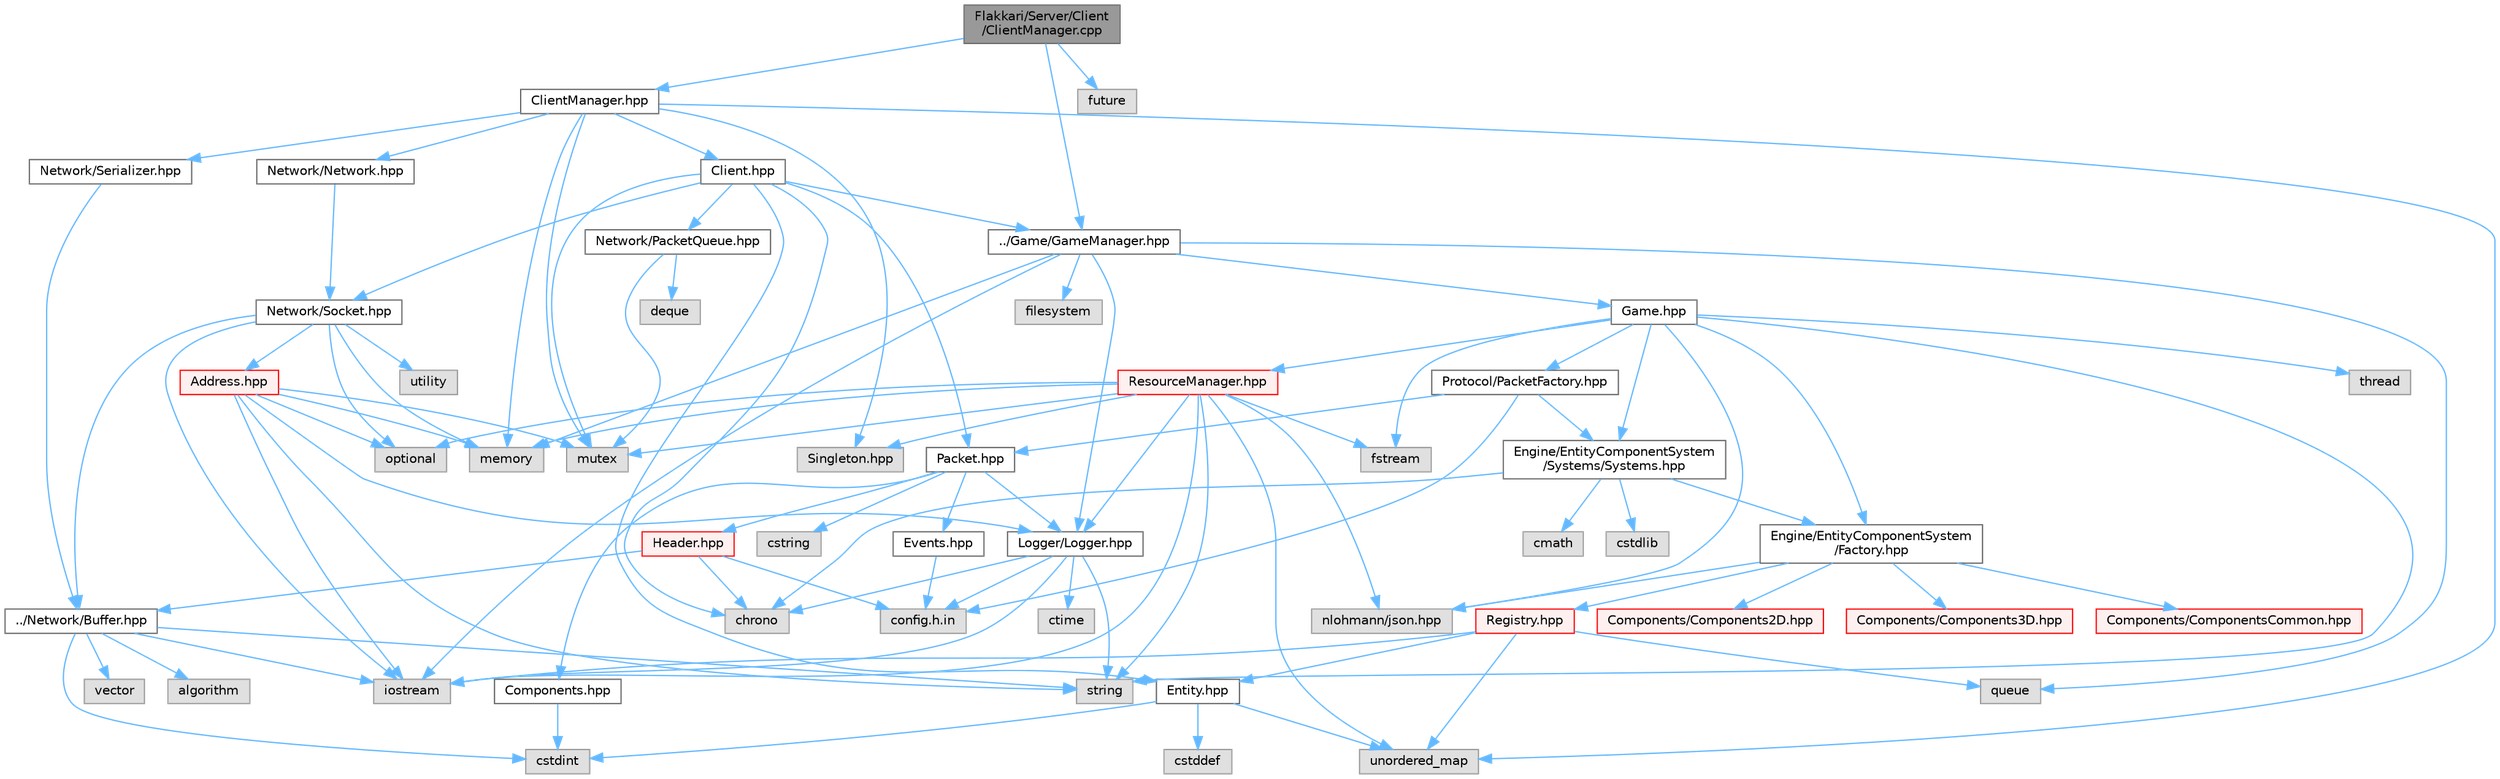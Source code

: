 digraph "Flakkari/Server/Client/ClientManager.cpp"
{
 // LATEX_PDF_SIZE
  bgcolor="transparent";
  edge [fontname=Helvetica,fontsize=10,labelfontname=Helvetica,labelfontsize=10];
  node [fontname=Helvetica,fontsize=10,shape=box,height=0.2,width=0.4];
  Node1 [id="Node000001",label="Flakkari/Server/Client\l/ClientManager.cpp",height=0.2,width=0.4,color="gray40", fillcolor="grey60", style="filled", fontcolor="black",tooltip=" "];
  Node1 -> Node2 [id="edge1_Node000001_Node000002",color="steelblue1",style="solid",tooltip=" "];
  Node2 [id="Node000002",label="ClientManager.hpp",height=0.2,width=0.4,color="grey40", fillcolor="white", style="filled",URL="$d8/dff/ClientManager_8hpp.html",tooltip=" "];
  Node2 -> Node3 [id="edge2_Node000002_Node000003",color="steelblue1",style="solid",tooltip=" "];
  Node3 [id="Node000003",label="Client.hpp",height=0.2,width=0.4,color="grey40", fillcolor="white", style="filled",URL="$d3/d8e/Client_8hpp.html",tooltip=" "];
  Node3 -> Node4 [id="edge3_Node000003_Node000004",color="steelblue1",style="solid",tooltip=" "];
  Node4 [id="Node000004",label="chrono",height=0.2,width=0.4,color="grey60", fillcolor="#E0E0E0", style="filled",tooltip=" "];
  Node3 -> Node5 [id="edge4_Node000003_Node000005",color="steelblue1",style="solid",tooltip=" "];
  Node5 [id="Node000005",label="mutex",height=0.2,width=0.4,color="grey60", fillcolor="#E0E0E0", style="filled",tooltip=" "];
  Node3 -> Node6 [id="edge5_Node000003_Node000006",color="steelblue1",style="solid",tooltip=" "];
  Node6 [id="Node000006",label="../Game/GameManager.hpp",height=0.2,width=0.4,color="grey40", fillcolor="white", style="filled",URL="$d6/d27/GameManager_8hpp.html",tooltip=" "];
  Node6 -> Node7 [id="edge6_Node000006_Node000007",color="steelblue1",style="solid",tooltip=" "];
  Node7 [id="Node000007",label="filesystem",height=0.2,width=0.4,color="grey60", fillcolor="#E0E0E0", style="filled",tooltip=" "];
  Node6 -> Node8 [id="edge7_Node000006_Node000008",color="steelblue1",style="solid",tooltip=" "];
  Node8 [id="Node000008",label="iostream",height=0.2,width=0.4,color="grey60", fillcolor="#E0E0E0", style="filled",tooltip=" "];
  Node6 -> Node9 [id="edge8_Node000006_Node000009",color="steelblue1",style="solid",tooltip=" "];
  Node9 [id="Node000009",label="memory",height=0.2,width=0.4,color="grey60", fillcolor="#E0E0E0", style="filled",tooltip=" "];
  Node6 -> Node10 [id="edge9_Node000006_Node000010",color="steelblue1",style="solid",tooltip=" "];
  Node10 [id="Node000010",label="queue",height=0.2,width=0.4,color="grey60", fillcolor="#E0E0E0", style="filled",tooltip=" "];
  Node6 -> Node11 [id="edge10_Node000006_Node000011",color="steelblue1",style="solid",tooltip=" "];
  Node11 [id="Node000011",label="Game.hpp",height=0.2,width=0.4,color="grey40", fillcolor="white", style="filled",URL="$d5/d4b/Game_8hpp.html",tooltip=" "];
  Node11 -> Node12 [id="edge11_Node000011_Node000012",color="steelblue1",style="solid",tooltip=" "];
  Node12 [id="Node000012",label="fstream",height=0.2,width=0.4,color="grey60", fillcolor="#E0E0E0", style="filled",tooltip=" "];
  Node11 -> Node13 [id="edge12_Node000011_Node000013",color="steelblue1",style="solid",tooltip=" "];
  Node13 [id="Node000013",label="nlohmann/json.hpp",height=0.2,width=0.4,color="grey60", fillcolor="#E0E0E0", style="filled",tooltip=" "];
  Node11 -> Node14 [id="edge13_Node000011_Node000014",color="steelblue1",style="solid",tooltip=" "];
  Node14 [id="Node000014",label="string",height=0.2,width=0.4,color="grey60", fillcolor="#E0E0E0", style="filled",tooltip=" "];
  Node11 -> Node15 [id="edge14_Node000011_Node000015",color="steelblue1",style="solid",tooltip=" "];
  Node15 [id="Node000015",label="thread",height=0.2,width=0.4,color="grey60", fillcolor="#E0E0E0", style="filled",tooltip=" "];
  Node11 -> Node16 [id="edge15_Node000011_Node000016",color="steelblue1",style="solid",tooltip=" "];
  Node16 [id="Node000016",label="Engine/EntityComponentSystem\l/Factory.hpp",height=0.2,width=0.4,color="grey40", fillcolor="white", style="filled",URL="$d5/d03/Factory_8hpp.html",tooltip=" "];
  Node16 -> Node13 [id="edge16_Node000016_Node000013",color="steelblue1",style="solid",tooltip=" "];
  Node16 -> Node17 [id="edge17_Node000016_Node000017",color="steelblue1",style="solid",tooltip=" "];
  Node17 [id="Node000017",label="Registry.hpp",height=0.2,width=0.4,color="red", fillcolor="#FFF0F0", style="filled",URL="$db/dd1/Registry_8hpp.html",tooltip=" "];
  Node17 -> Node18 [id="edge18_Node000017_Node000018",color="steelblue1",style="solid",tooltip=" "];
  Node18 [id="Node000018",label="Entity.hpp",height=0.2,width=0.4,color="grey40", fillcolor="white", style="filled",URL="$de/da6/Entity_8hpp.html",tooltip=" "];
  Node18 -> Node19 [id="edge19_Node000018_Node000019",color="steelblue1",style="solid",tooltip=" "];
  Node19 [id="Node000019",label="cstddef",height=0.2,width=0.4,color="grey60", fillcolor="#E0E0E0", style="filled",tooltip=" "];
  Node18 -> Node20 [id="edge20_Node000018_Node000020",color="steelblue1",style="solid",tooltip=" "];
  Node20 [id="Node000020",label="cstdint",height=0.2,width=0.4,color="grey60", fillcolor="#E0E0E0", style="filled",tooltip=" "];
  Node18 -> Node21 [id="edge21_Node000018_Node000021",color="steelblue1",style="solid",tooltip=" "];
  Node21 [id="Node000021",label="unordered_map",height=0.2,width=0.4,color="grey60", fillcolor="#E0E0E0", style="filled",tooltip=" "];
  Node17 -> Node8 [id="edge22_Node000017_Node000008",color="steelblue1",style="solid",tooltip=" "];
  Node17 -> Node10 [id="edge23_Node000017_Node000010",color="steelblue1",style="solid",tooltip=" "];
  Node17 -> Node21 [id="edge24_Node000017_Node000021",color="steelblue1",style="solid",tooltip=" "];
  Node16 -> Node32 [id="edge25_Node000016_Node000032",color="steelblue1",style="solid",tooltip=" "];
  Node32 [id="Node000032",label="Components/Components2D.hpp",height=0.2,width=0.4,color="red", fillcolor="#FFF0F0", style="filled",URL="$d0/d43/Components2D_8hpp.html",tooltip=" "];
  Node16 -> Node41 [id="edge26_Node000016_Node000041",color="steelblue1",style="solid",tooltip=" "];
  Node41 [id="Node000041",label="Components/Components3D.hpp",height=0.2,width=0.4,color="red", fillcolor="#FFF0F0", style="filled",URL="$df/d72/Components3D_8hpp.html",tooltip=" "];
  Node16 -> Node48 [id="edge27_Node000016_Node000048",color="steelblue1",style="solid",tooltip=" "];
  Node48 [id="Node000048",label="Components/ComponentsCommon.hpp",height=0.2,width=0.4,color="red", fillcolor="#FFF0F0", style="filled",URL="$d1/d37/ComponentsCommon_8hpp.html",tooltip=" "];
  Node11 -> Node63 [id="edge28_Node000011_Node000063",color="steelblue1",style="solid",tooltip=" "];
  Node63 [id="Node000063",label="Engine/EntityComponentSystem\l/Systems/Systems.hpp",height=0.2,width=0.4,color="grey40", fillcolor="white", style="filled",URL="$d8/d3d/Systems_8hpp.html",tooltip=" "];
  Node63 -> Node16 [id="edge29_Node000063_Node000016",color="steelblue1",style="solid",tooltip=" "];
  Node63 -> Node4 [id="edge30_Node000063_Node000004",color="steelblue1",style="solid",tooltip=" "];
  Node63 -> Node35 [id="edge31_Node000063_Node000035",color="steelblue1",style="solid",tooltip=" "];
  Node35 [id="Node000035",label="cmath",height=0.2,width=0.4,color="grey60", fillcolor="#E0E0E0", style="filled",tooltip=" "];
  Node63 -> Node64 [id="edge32_Node000063_Node000064",color="steelblue1",style="solid",tooltip=" "];
  Node64 [id="Node000064",label="cstdlib",height=0.2,width=0.4,color="grey60", fillcolor="#E0E0E0", style="filled",tooltip=" "];
  Node11 -> Node65 [id="edge33_Node000011_Node000065",color="steelblue1",style="solid",tooltip=" "];
  Node65 [id="Node000065",label="Protocol/PacketFactory.hpp",height=0.2,width=0.4,color="grey40", fillcolor="white", style="filled",URL="$d7/d61/PacketFactory_8hpp.html",tooltip=" "];
  Node65 -> Node36 [id="edge34_Node000065_Node000036",color="steelblue1",style="solid",tooltip=" "];
  Node36 [id="Node000036",label="config.h.in",height=0.2,width=0.4,color="grey60", fillcolor="#E0E0E0", style="filled",tooltip=" "];
  Node65 -> Node63 [id="edge35_Node000065_Node000063",color="steelblue1",style="solid",tooltip=" "];
  Node65 -> Node66 [id="edge36_Node000065_Node000066",color="steelblue1",style="solid",tooltip=" "];
  Node66 [id="Node000066",label="Packet.hpp",height=0.2,width=0.4,color="grey40", fillcolor="white", style="filled",URL="$db/d1b/Packet_8hpp.html",tooltip=" "];
  Node66 -> Node67 [id="edge37_Node000066_Node000067",color="steelblue1",style="solid",tooltip=" "];
  Node67 [id="Node000067",label="Components.hpp",height=0.2,width=0.4,color="grey40", fillcolor="white", style="filled",URL="$d1/d3b/Components_8hpp.html",tooltip=" "];
  Node67 -> Node20 [id="edge38_Node000067_Node000020",color="steelblue1",style="solid",tooltip=" "];
  Node66 -> Node68 [id="edge39_Node000066_Node000068",color="steelblue1",style="solid",tooltip=" "];
  Node68 [id="Node000068",label="Events.hpp",height=0.2,width=0.4,color="grey40", fillcolor="white", style="filled",URL="$d0/d4e/Events_8hpp.html",tooltip=" "];
  Node68 -> Node36 [id="edge40_Node000068_Node000036",color="steelblue1",style="solid",tooltip=" "];
  Node66 -> Node69 [id="edge41_Node000066_Node000069",color="steelblue1",style="solid",tooltip=" "];
  Node69 [id="Node000069",label="Header.hpp",height=0.2,width=0.4,color="red", fillcolor="#FFF0F0", style="filled",URL="$d4/d64/Header_8hpp.html",tooltip=" "];
  Node69 -> Node36 [id="edge42_Node000069_Node000036",color="steelblue1",style="solid",tooltip=" "];
  Node69 -> Node70 [id="edge43_Node000069_Node000070",color="steelblue1",style="solid",tooltip=" "];
  Node70 [id="Node000070",label="../Network/Buffer.hpp",height=0.2,width=0.4,color="grey40", fillcolor="white", style="filled",URL="$d8/d36/Buffer_8hpp.html",tooltip=" "];
  Node70 -> Node23 [id="edge44_Node000070_Node000023",color="steelblue1",style="solid",tooltip=" "];
  Node23 [id="Node000023",label="algorithm",height=0.2,width=0.4,color="grey60", fillcolor="#E0E0E0", style="filled",tooltip=" "];
  Node70 -> Node20 [id="edge45_Node000070_Node000020",color="steelblue1",style="solid",tooltip=" "];
  Node70 -> Node8 [id="edge46_Node000070_Node000008",color="steelblue1",style="solid",tooltip=" "];
  Node70 -> Node14 [id="edge47_Node000070_Node000014",color="steelblue1",style="solid",tooltip=" "];
  Node70 -> Node26 [id="edge48_Node000070_Node000026",color="steelblue1",style="solid",tooltip=" "];
  Node26 [id="Node000026",label="vector",height=0.2,width=0.4,color="grey60", fillcolor="#E0E0E0", style="filled",tooltip=" "];
  Node69 -> Node4 [id="edge49_Node000069_Node000004",color="steelblue1",style="solid",tooltip=" "];
  Node66 -> Node72 [id="edge50_Node000066_Node000072",color="steelblue1",style="solid",tooltip=" "];
  Node72 [id="Node000072",label="Logger/Logger.hpp",height=0.2,width=0.4,color="grey40", fillcolor="white", style="filled",URL="$d9/d11/Logger_8hpp.html",tooltip=" "];
  Node72 -> Node36 [id="edge51_Node000072_Node000036",color="steelblue1",style="solid",tooltip=" "];
  Node72 -> Node4 [id="edge52_Node000072_Node000004",color="steelblue1",style="solid",tooltip=" "];
  Node72 -> Node73 [id="edge53_Node000072_Node000073",color="steelblue1",style="solid",tooltip=" "];
  Node73 [id="Node000073",label="ctime",height=0.2,width=0.4,color="grey60", fillcolor="#E0E0E0", style="filled",tooltip=" "];
  Node72 -> Node8 [id="edge54_Node000072_Node000008",color="steelblue1",style="solid",tooltip=" "];
  Node72 -> Node14 [id="edge55_Node000072_Node000014",color="steelblue1",style="solid",tooltip=" "];
  Node66 -> Node54 [id="edge56_Node000066_Node000054",color="steelblue1",style="solid",tooltip=" "];
  Node54 [id="Node000054",label="cstring",height=0.2,width=0.4,color="grey60", fillcolor="#E0E0E0", style="filled",tooltip=" "];
  Node11 -> Node74 [id="edge57_Node000011_Node000074",color="steelblue1",style="solid",tooltip=" "];
  Node74 [id="Node000074",label="ResourceManager.hpp",height=0.2,width=0.4,color="red", fillcolor="#FFF0F0", style="filled",URL="$db/d16/ResourceManager_8hpp.html",tooltip=" "];
  Node74 -> Node75 [id="edge58_Node000074_Node000075",color="steelblue1",style="solid",tooltip=" "];
  Node75 [id="Node000075",label="Singleton.hpp",height=0.2,width=0.4,color="grey60", fillcolor="#E0E0E0", style="filled",tooltip=" "];
  Node74 -> Node12 [id="edge59_Node000074_Node000012",color="steelblue1",style="solid",tooltip=" "];
  Node74 -> Node8 [id="edge60_Node000074_Node000008",color="steelblue1",style="solid",tooltip=" "];
  Node74 -> Node9 [id="edge61_Node000074_Node000009",color="steelblue1",style="solid",tooltip=" "];
  Node74 -> Node5 [id="edge62_Node000074_Node000005",color="steelblue1",style="solid",tooltip=" "];
  Node74 -> Node13 [id="edge63_Node000074_Node000013",color="steelblue1",style="solid",tooltip=" "];
  Node74 -> Node24 [id="edge64_Node000074_Node000024",color="steelblue1",style="solid",tooltip=" "];
  Node24 [id="Node000024",label="optional",height=0.2,width=0.4,color="grey60", fillcolor="#E0E0E0", style="filled",tooltip=" "];
  Node74 -> Node14 [id="edge65_Node000074_Node000014",color="steelblue1",style="solid",tooltip=" "];
  Node74 -> Node21 [id="edge66_Node000074_Node000021",color="steelblue1",style="solid",tooltip=" "];
  Node74 -> Node72 [id="edge67_Node000074_Node000072",color="steelblue1",style="solid",tooltip=" "];
  Node6 -> Node72 [id="edge68_Node000006_Node000072",color="steelblue1",style="solid",tooltip=" "];
  Node3 -> Node18 [id="edge69_Node000003_Node000018",color="steelblue1",style="solid",tooltip=" "];
  Node3 -> Node77 [id="edge70_Node000003_Node000077",color="steelblue1",style="solid",tooltip=" "];
  Node77 [id="Node000077",label="Network/PacketQueue.hpp",height=0.2,width=0.4,color="grey40", fillcolor="white", style="filled",URL="$d3/dd3/PacketQueue_8hpp.html",tooltip=" "];
  Node77 -> Node78 [id="edge71_Node000077_Node000078",color="steelblue1",style="solid",tooltip=" "];
  Node78 [id="Node000078",label="deque",height=0.2,width=0.4,color="grey60", fillcolor="#E0E0E0", style="filled",tooltip=" "];
  Node77 -> Node5 [id="edge72_Node000077_Node000005",color="steelblue1",style="solid",tooltip=" "];
  Node3 -> Node79 [id="edge73_Node000003_Node000079",color="steelblue1",style="solid",tooltip=" "];
  Node79 [id="Node000079",label="Network/Socket.hpp",height=0.2,width=0.4,color="grey40", fillcolor="white", style="filled",URL="$dd/df5/Socket_8hpp.html",tooltip=" "];
  Node79 -> Node80 [id="edge74_Node000079_Node000080",color="steelblue1",style="solid",tooltip=" "];
  Node80 [id="Node000080",label="Address.hpp",height=0.2,width=0.4,color="red", fillcolor="#FFF0F0", style="filled",URL="$d4/d47/Address_8hpp.html",tooltip=" "];
  Node80 -> Node8 [id="edge75_Node000080_Node000008",color="steelblue1",style="solid",tooltip=" "];
  Node80 -> Node9 [id="edge76_Node000080_Node000009",color="steelblue1",style="solid",tooltip=" "];
  Node80 -> Node5 [id="edge77_Node000080_Node000005",color="steelblue1",style="solid",tooltip=" "];
  Node80 -> Node24 [id="edge78_Node000080_Node000024",color="steelblue1",style="solid",tooltip=" "];
  Node80 -> Node14 [id="edge79_Node000080_Node000014",color="steelblue1",style="solid",tooltip=" "];
  Node80 -> Node72 [id="edge80_Node000080_Node000072",color="steelblue1",style="solid",tooltip=" "];
  Node79 -> Node70 [id="edge81_Node000079_Node000070",color="steelblue1",style="solid",tooltip=" "];
  Node79 -> Node8 [id="edge82_Node000079_Node000008",color="steelblue1",style="solid",tooltip=" "];
  Node79 -> Node9 [id="edge83_Node000079_Node000009",color="steelblue1",style="solid",tooltip=" "];
  Node79 -> Node24 [id="edge84_Node000079_Node000024",color="steelblue1",style="solid",tooltip=" "];
  Node79 -> Node83 [id="edge85_Node000079_Node000083",color="steelblue1",style="solid",tooltip=" "];
  Node83 [id="Node000083",label="utility",height=0.2,width=0.4,color="grey60", fillcolor="#E0E0E0", style="filled",tooltip=" "];
  Node3 -> Node66 [id="edge86_Node000003_Node000066",color="steelblue1",style="solid",tooltip=" "];
  Node2 -> Node84 [id="edge87_Node000002_Node000084",color="steelblue1",style="solid",tooltip=" "];
  Node84 [id="Node000084",label="Network/Network.hpp",height=0.2,width=0.4,color="grey40", fillcolor="white", style="filled",URL="$da/d02/Network_8hpp.html",tooltip=" "];
  Node84 -> Node79 [id="edge88_Node000084_Node000079",color="steelblue1",style="solid",tooltip=" "];
  Node2 -> Node85 [id="edge89_Node000002_Node000085",color="steelblue1",style="solid",tooltip=" "];
  Node85 [id="Node000085",label="Network/Serializer.hpp",height=0.2,width=0.4,color="grey40", fillcolor="white", style="filled",URL="$d5/dcc/Serializer_8hpp.html",tooltip=" "];
  Node85 -> Node70 [id="edge90_Node000085_Node000070",color="steelblue1",style="solid",tooltip=" "];
  Node2 -> Node75 [id="edge91_Node000002_Node000075",color="steelblue1",style="solid",tooltip=" "];
  Node2 -> Node9 [id="edge92_Node000002_Node000009",color="steelblue1",style="solid",tooltip=" "];
  Node2 -> Node5 [id="edge93_Node000002_Node000005",color="steelblue1",style="solid",tooltip=" "];
  Node2 -> Node21 [id="edge94_Node000002_Node000021",color="steelblue1",style="solid",tooltip=" "];
  Node1 -> Node6 [id="edge95_Node000001_Node000006",color="steelblue1",style="solid",tooltip=" "];
  Node1 -> Node86 [id="edge96_Node000001_Node000086",color="steelblue1",style="solid",tooltip=" "];
  Node86 [id="Node000086",label="future",height=0.2,width=0.4,color="grey60", fillcolor="#E0E0E0", style="filled",tooltip=" "];
}
